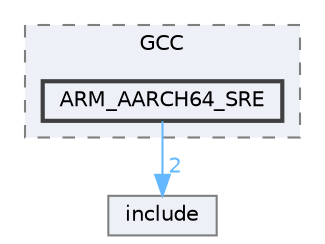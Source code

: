 digraph "D:/Projects/Raspberrypi_pico/pico_freertos_final/freertos_pico2/pico_freertos/FreeRTOS-Kernel/portable/GCC/ARM_AARCH64_SRE"
{
 // LATEX_PDF_SIZE
  bgcolor="transparent";
  edge [fontname=Helvetica,fontsize=10,labelfontname=Helvetica,labelfontsize=10];
  node [fontname=Helvetica,fontsize=10,shape=box,height=0.2,width=0.4];
  compound=true
  subgraph clusterdir_d47f747b1f9f69e8b995df24b56b1471 {
    graph [ bgcolor="#edf0f7", pencolor="grey50", label="GCC", fontname=Helvetica,fontsize=10 style="filled,dashed", URL="dir_d47f747b1f9f69e8b995df24b56b1471.html",tooltip=""]
  dir_5ebf5cef2879b9cacd87d89a1533894c [label="ARM_AARCH64_SRE", fillcolor="#edf0f7", color="grey25", style="filled,bold", URL="dir_5ebf5cef2879b9cacd87d89a1533894c.html",tooltip=""];
  }
  dir_c69ece34c3f150cb2c6f1098178b172a [label="include", fillcolor="#edf0f7", color="grey50", style="filled", URL="dir_c69ece34c3f150cb2c6f1098178b172a.html",tooltip=""];
  dir_5ebf5cef2879b9cacd87d89a1533894c->dir_c69ece34c3f150cb2c6f1098178b172a [headlabel="2", labeldistance=1.5 headhref="dir_000011_000125.html" href="dir_000011_000125.html" color="steelblue1" fontcolor="steelblue1"];
}
